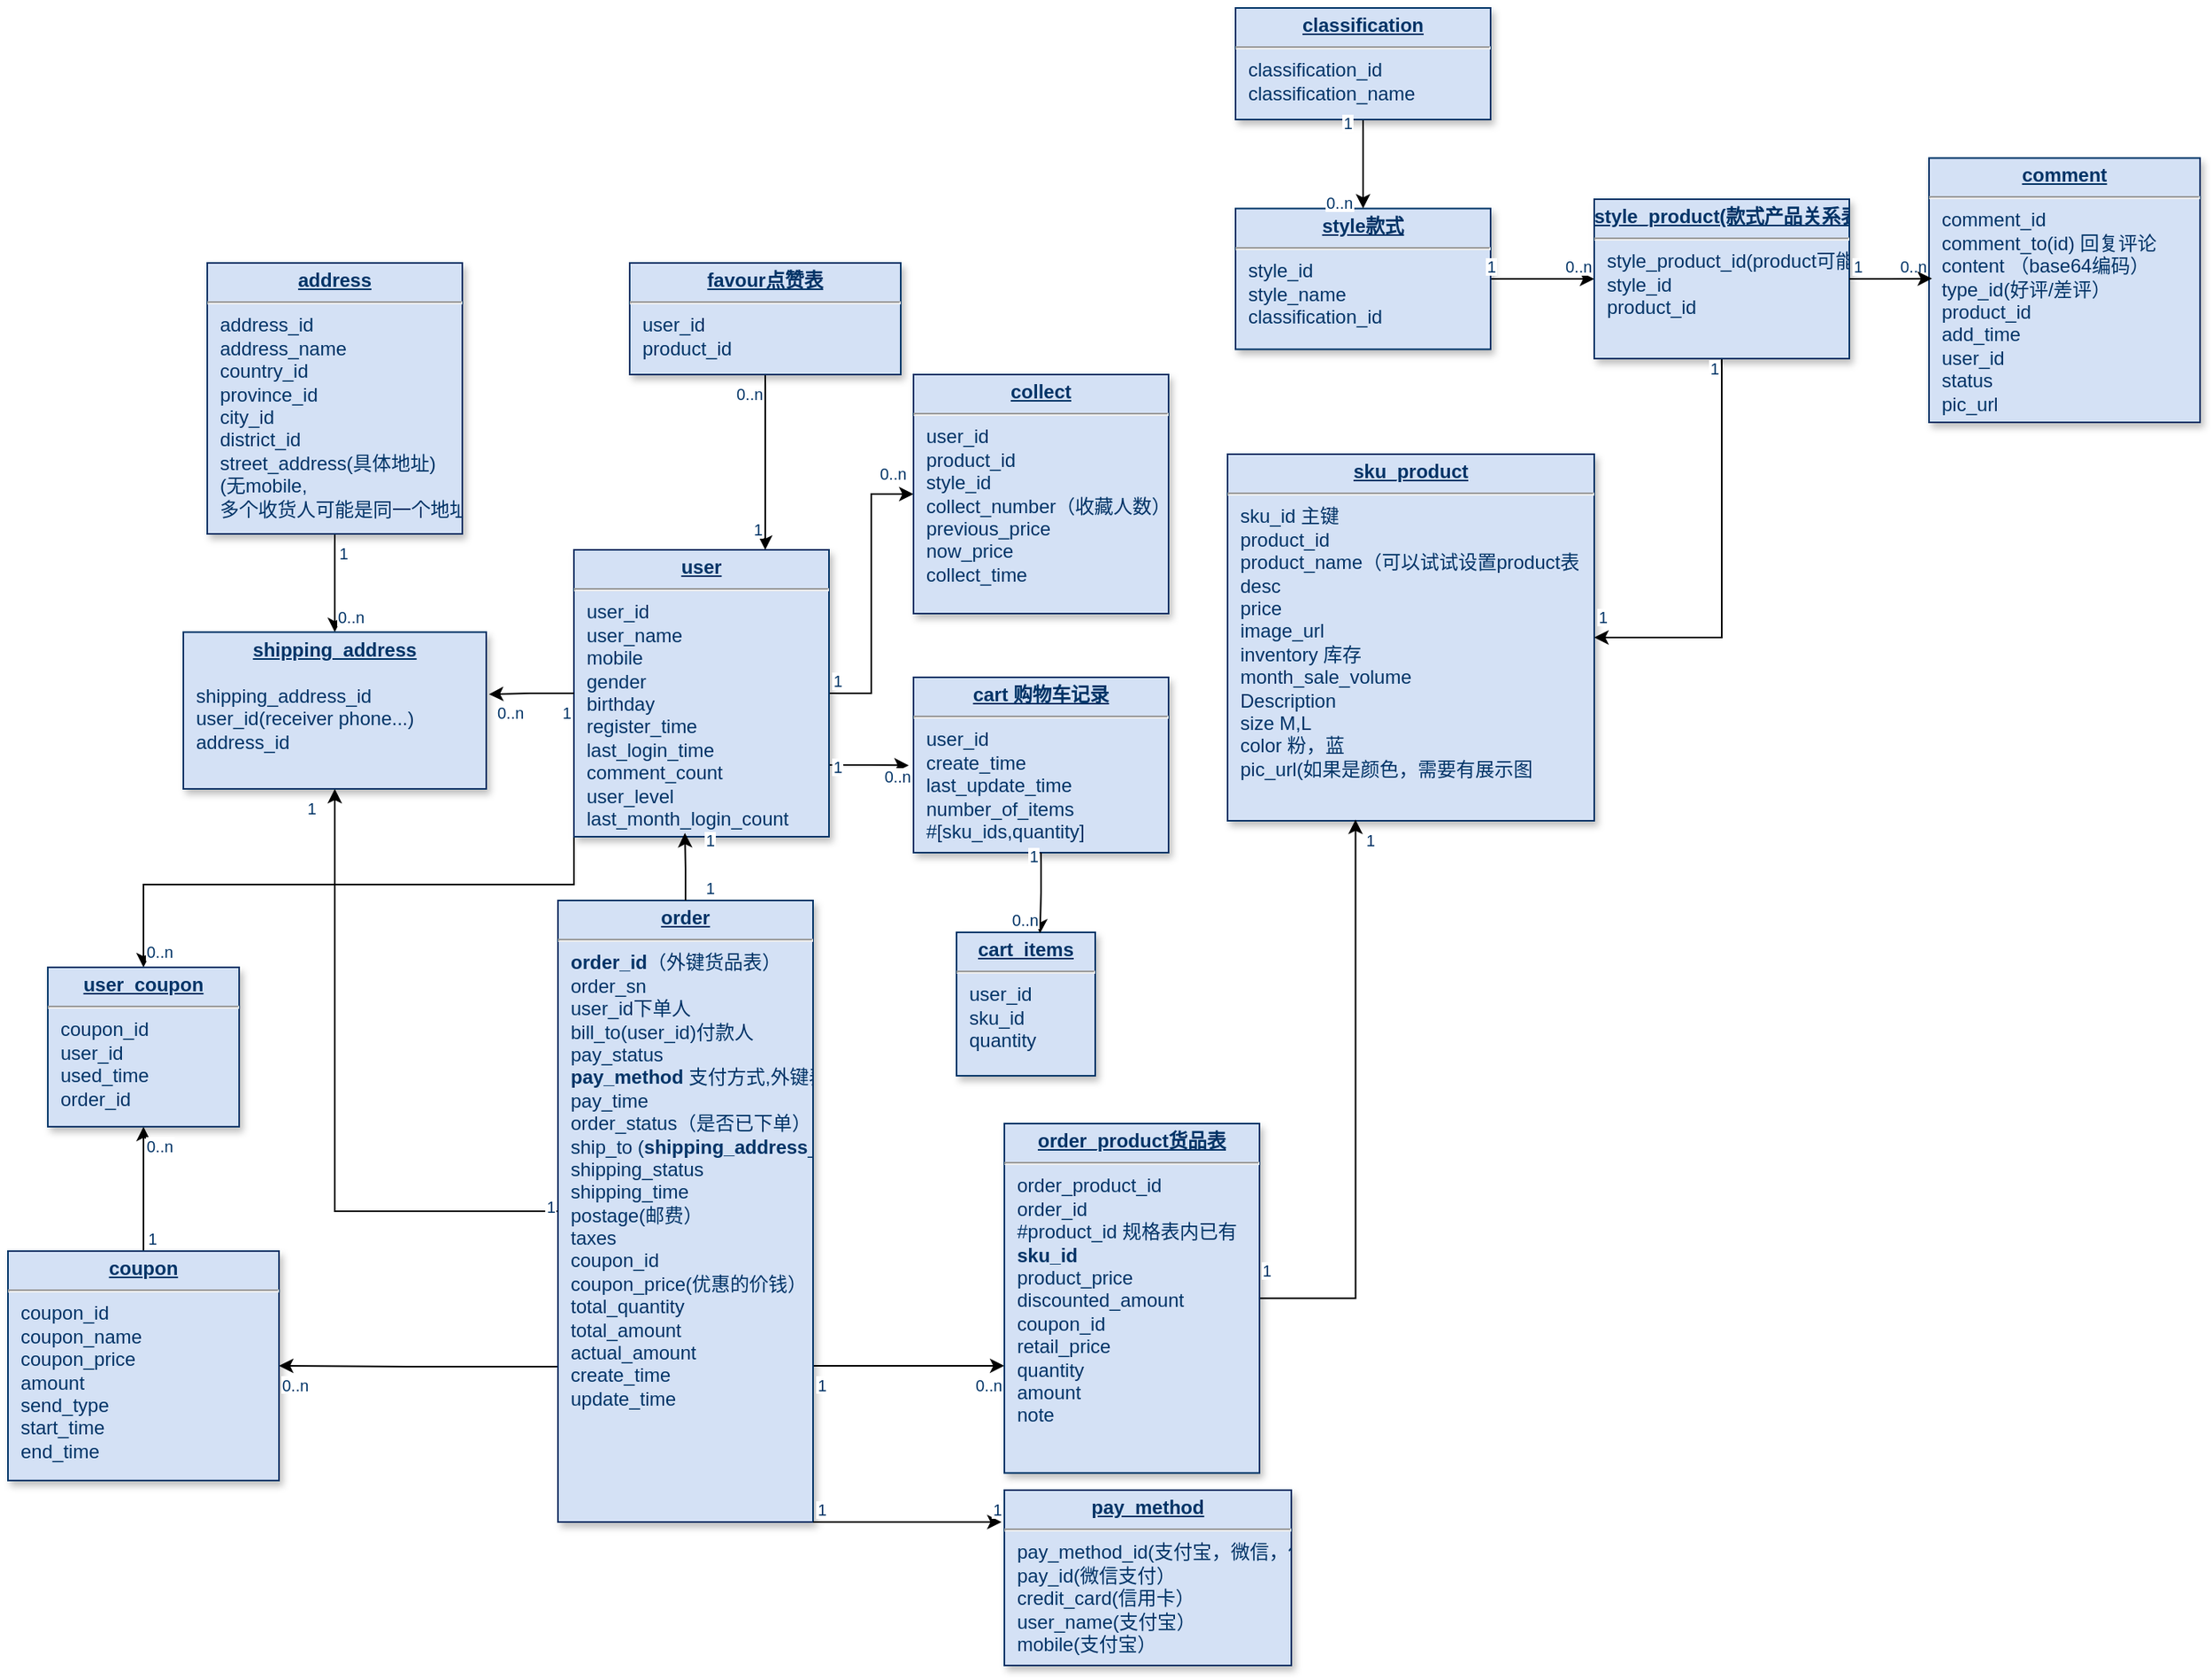 <mxfile version="24.8.4">
  <diagram name="Page-1" id="efa7a0a1-bf9b-a30e-e6df-94a7791c09e9">
    <mxGraphModel dx="1622" dy="348" grid="1" gridSize="10" guides="1" tooltips="1" connect="1" arrows="1" fold="1" page="1" pageScale="1" pageWidth="826" pageHeight="1169" background="none" math="0" shadow="0">
      <root>
        <mxCell id="0" />
        <mxCell id="1" parent="0" />
        <mxCell id="pCRXO76P7cDvqqVj5QD--149" style="edgeStyle=orthogonalEdgeStyle;rounded=0;orthogonalLoop=1;jettySize=auto;html=1;exitX=1;exitY=0.5;exitDx=0;exitDy=0;entryX=0;entryY=0.5;entryDx=0;entryDy=0;" parent="1" source="19" target="23" edge="1">
          <mxGeometry relative="1" as="geometry" />
        </mxCell>
        <mxCell id="19" value="&lt;p style=&quot;margin: 0px; margin-top: 4px; text-align: center; text-decoration: underline;&quot;&gt;&lt;strong&gt;style款式&lt;/strong&gt;&lt;/p&gt;&lt;hr&gt;&lt;p style=&quot;margin: 0px; margin-left: 8px;&quot;&gt;style_id&lt;br&gt;style_name&lt;/p&gt;&lt;p style=&quot;margin: 0px; margin-left: 8px;&quot;&gt;classification_id&lt;br&gt;&lt;/p&gt;&lt;p style=&quot;margin: 0px; margin-left: 8px;&quot;&gt;&lt;br&gt;&lt;/p&gt;&lt;p style=&quot;margin: 0px; margin-left: 8px;&quot;&gt;&lt;br&gt;&lt;/p&gt;" style="verticalAlign=top;align=left;overflow=fill;fontSize=12;fontFamily=Helvetica;html=1;strokeColor=#003366;shadow=1;fillColor=#D4E1F5;fontColor=#003366" parent="1" vertex="1">
          <mxGeometry x="615" y="225.82" width="160" height="88.36" as="geometry" />
        </mxCell>
        <mxCell id="20" value="&lt;p style=&quot;margin: 0px; margin-top: 4px; text-align: center; text-decoration: underline;&quot;&gt;&lt;strong&gt;sku_product&lt;/strong&gt;&lt;/p&gt;&lt;hr&gt;&lt;p style=&quot;margin: 0px; margin-left: 8px;&quot;&gt;&lt;span style=&quot;background-color: initial;&quot;&gt;sku_id 主键&lt;/span&gt;&lt;/p&gt;&lt;p style=&quot;margin: 0px; margin-left: 8px;&quot;&gt;&lt;span style=&quot;background-color: initial;&quot;&gt;product_id&lt;/span&gt;&lt;/p&gt;&lt;p style=&quot;margin: 0px; margin-left: 8px;&quot;&gt;&lt;span style=&quot;background-color: initial;&quot;&gt;product_name（可以试试设置product表&lt;/span&gt;&lt;/p&gt;&lt;p style=&quot;margin: 0px; margin-left: 8px;&quot;&gt;&lt;span style=&quot;background-color: initial;&quot;&gt;desc&lt;/span&gt;&lt;br&gt;&lt;/p&gt;&lt;p style=&quot;margin: 0px; margin-left: 8px;&quot;&gt;&lt;span style=&quot;background-color: initial;&quot;&gt;price&lt;/span&gt;&lt;/p&gt;&lt;p style=&quot;margin: 0px; margin-left: 8px;&quot;&gt;&lt;span style=&quot;background-color: initial;&quot;&gt;image_url&lt;/span&gt;&lt;br&gt;&lt;/p&gt;&lt;p style=&quot;margin: 0px; margin-left: 8px;&quot;&gt;&lt;span style=&quot;background-color: initial;&quot;&gt;inventory 库存&lt;/span&gt;&lt;/p&gt;&lt;p style=&quot;margin: 0px; margin-left: 8px;&quot;&gt;&lt;span style=&quot;background-color: initial;&quot;&gt;month_sale_volume&lt;br&gt;&lt;/span&gt;&lt;/p&gt;&lt;p style=&quot;margin: 0px 0px 0px 8px;&quot;&gt;&lt;span style=&quot;background-color: initial;&quot;&gt;Description&lt;/span&gt;&lt;br&gt;&lt;/p&gt;&lt;p style=&quot;margin: 0px 0px 0px 8px;&quot;&gt;size M,L&lt;/p&gt;&lt;p style=&quot;margin: 0px 0px 0px 8px;&quot;&gt;color 粉，蓝&lt;/p&gt;&lt;p style=&quot;margin: 0px 0px 0px 8px;&quot;&gt;pic_url(如果是颜色，需要有展示图&lt;/p&gt;" style="verticalAlign=top;align=left;overflow=fill;fontSize=12;fontFamily=Helvetica;html=1;strokeColor=#003366;shadow=1;fillColor=#D4E1F5;fontColor=#003366" parent="1" vertex="1">
          <mxGeometry x="610" y="380" width="230" height="230" as="geometry" />
        </mxCell>
        <mxCell id="TlY1CKlBj1G1W-nGwboj-119" style="edgeStyle=orthogonalEdgeStyle;rounded=0;orthogonalLoop=1;jettySize=auto;html=1;exitX=0.5;exitY=1;exitDx=0;exitDy=0;entryX=0.5;entryY=0;entryDx=0;entryDy=0;" edge="1" parent="1" source="21" target="pCRXO76P7cDvqqVj5QD--115">
          <mxGeometry relative="1" as="geometry" />
        </mxCell>
        <mxCell id="21" value="&lt;p style=&quot;margin: 0px; margin-top: 4px; text-align: center; text-decoration: underline;&quot;&gt;&lt;strong&gt;address&lt;/strong&gt;&lt;/p&gt;&lt;hr&gt;&lt;p style=&quot;margin: 0px; margin-left: 8px;&quot;&gt;address_id&lt;/p&gt;&lt;p style=&quot;margin: 0px; margin-left: 8px;&quot;&gt;address_name&lt;/p&gt;&lt;p style=&quot;margin: 0px; margin-left: 8px;&quot;&gt;country_id&lt;/p&gt;&lt;p style=&quot;margin: 0px; margin-left: 8px;&quot;&gt;province_id&lt;/p&gt;&lt;p style=&quot;margin: 0px; margin-left: 8px;&quot;&gt;city_id&lt;/p&gt;&lt;p style=&quot;margin: 0px; margin-left: 8px;&quot;&gt;district_id&lt;/p&gt;&lt;p style=&quot;margin: 0px; margin-left: 8px;&quot;&gt;street_address(具体地址)&lt;/p&gt;&lt;p style=&quot;margin: 0px; margin-left: 8px;&quot;&gt;(无mobile,&lt;/p&gt;&lt;p style=&quot;margin: 0px; margin-left: 8px;&quot;&gt;多个收货人可能是同一个地址）&lt;br&gt;&lt;/p&gt;" style="verticalAlign=top;align=left;overflow=fill;fontSize=12;fontFamily=Helvetica;html=1;strokeColor=#003366;shadow=1;fillColor=#D4E1F5;fontColor=#003366" parent="1" vertex="1">
          <mxGeometry x="-30" y="260" width="160" height="170" as="geometry" />
        </mxCell>
        <mxCell id="TlY1CKlBj1G1W-nGwboj-115" style="edgeStyle=orthogonalEdgeStyle;rounded=0;orthogonalLoop=1;jettySize=auto;html=1;exitX=0.5;exitY=1;exitDx=0;exitDy=0;entryX=1;entryY=0.5;entryDx=0;entryDy=0;" edge="1" parent="1" source="23" target="20">
          <mxGeometry relative="1" as="geometry" />
        </mxCell>
        <mxCell id="23" value="&lt;p style=&quot;margin: 0px; margin-top: 4px; text-align: center; text-decoration: underline;&quot;&gt;&lt;b&gt;style_product(款式产品关系表）&lt;/b&gt;&lt;/p&gt;&lt;hr&gt;&lt;p style=&quot;margin: 0px; margin-left: 8px;&quot;&gt;style_product_id(product可能同时属于style1，style2&lt;/p&gt;&lt;p style=&quot;margin: 0px; margin-left: 8px;&quot;&gt;style_id&lt;/p&gt;&lt;p style=&quot;margin: 0px; margin-left: 8px;&quot;&gt;product_id&lt;/p&gt;&lt;p style=&quot;margin: 0px; margin-left: 8px;&quot;&gt;&lt;br&gt;&lt;/p&gt;" style="verticalAlign=top;align=left;overflow=fill;fontSize=12;fontFamily=Helvetica;html=1;strokeColor=#003366;shadow=1;fillColor=#D4E1F5;fontColor=#003366" parent="1" vertex="1">
          <mxGeometry x="840" y="220" width="160" height="100" as="geometry" />
        </mxCell>
        <mxCell id="pCRXO76P7cDvqqVj5QD--153" value="" style="edgeStyle=orthogonalEdgeStyle;rounded=0;orthogonalLoop=1;jettySize=auto;html=1;" parent="1" source="25" target="27" edge="1">
          <mxGeometry relative="1" as="geometry" />
        </mxCell>
        <mxCell id="pCRXO76P7cDvqqVj5QD--166" style="edgeStyle=orthogonalEdgeStyle;rounded=0;orthogonalLoop=1;jettySize=auto;html=1;exitX=0;exitY=0.5;exitDx=0;exitDy=0;" parent="1" source="25" target="pCRXO76P7cDvqqVj5QD--161" edge="1">
          <mxGeometry relative="1" as="geometry">
            <Array as="points">
              <mxPoint x="200" y="650" />
              <mxPoint x="-70" y="650" />
            </Array>
          </mxGeometry>
        </mxCell>
        <mxCell id="TlY1CKlBj1G1W-nGwboj-127" style="edgeStyle=orthogonalEdgeStyle;rounded=0;orthogonalLoop=1;jettySize=auto;html=1;exitX=1;exitY=0.75;exitDx=0;exitDy=0;" edge="1" parent="1" source="25">
          <mxGeometry relative="1" as="geometry">
            <mxPoint x="410" y="575.25" as="targetPoint" />
          </mxGeometry>
        </mxCell>
        <mxCell id="25" value="&lt;p style=&quot;margin: 0px; margin-top: 4px; text-align: center; text-decoration: underline;&quot;&gt;&lt;strong&gt;user&lt;/strong&gt;&lt;/p&gt;&lt;hr&gt;&lt;p style=&quot;margin: 0px; margin-left: 8px;&quot;&gt;user_id&lt;/p&gt;&lt;p style=&quot;margin: 0px; margin-left: 8px;&quot;&gt;user_name&lt;/p&gt;&lt;p style=&quot;margin: 0px; margin-left: 8px;&quot;&gt;mobile&lt;br&gt;&lt;/p&gt;&lt;p style=&quot;margin: 0px; margin-left: 8px;&quot;&gt;gender&lt;/p&gt;&lt;p style=&quot;margin: 0px; margin-left: 8px;&quot;&gt;birthday&lt;/p&gt;&lt;p style=&quot;margin: 0px; margin-left: 8px;&quot;&gt;register_time&lt;/p&gt;&lt;p style=&quot;margin: 0px; margin-left: 8px;&quot;&gt;last_login_time&lt;/p&gt;&lt;p style=&quot;margin: 0px; margin-left: 8px;&quot;&gt;comment_count&lt;/p&gt;&lt;p style=&quot;margin: 0px; margin-left: 8px;&quot;&gt;user_level&lt;/p&gt;&lt;p style=&quot;margin: 0px; margin-left: 8px;&quot;&gt;last_month_login_count&lt;/p&gt;" style="verticalAlign=top;align=left;overflow=fill;fontSize=12;fontFamily=Helvetica;html=1;strokeColor=#003366;shadow=1;fillColor=#D4E1F5;fontColor=#003366" parent="1" vertex="1">
          <mxGeometry x="200" y="440" width="160" height="180" as="geometry" />
        </mxCell>
        <mxCell id="27" value="&lt;p style=&quot;margin: 4px 0px 0px; text-align: center;&quot;&gt;&lt;b&gt;&lt;u&gt;collect&lt;/u&gt;&lt;/b&gt;&lt;br&gt;&lt;/p&gt;&lt;hr&gt;&lt;p style=&quot;margin: 0px; margin-left: 8px;&quot;&gt;user_id&lt;/p&gt;&lt;p style=&quot;margin: 0px; margin-left: 8px;&quot;&gt;product_id&lt;/p&gt;&lt;p style=&quot;margin: 0px; margin-left: 8px;&quot;&gt;style_id&lt;/p&gt;&lt;p style=&quot;margin: 0px; margin-left: 8px;&quot;&gt;collect_number（收藏人数）&lt;/p&gt;&lt;p style=&quot;margin: 0px; margin-left: 8px;&quot;&gt;previous_price&lt;br&gt;&lt;/p&gt;&lt;p style=&quot;margin: 0px; margin-left: 8px;&quot;&gt;now_price&lt;/p&gt;&lt;p style=&quot;margin: 0px; margin-left: 8px;&quot;&gt;collect_time&lt;/p&gt;" style="verticalAlign=top;align=left;overflow=fill;fontSize=12;fontFamily=Helvetica;html=1;strokeColor=#003366;shadow=1;fillColor=#D4E1F5;fontColor=#003366" parent="1" vertex="1">
          <mxGeometry x="413" y="330" width="160" height="150" as="geometry" />
        </mxCell>
        <mxCell id="pCRXO76P7cDvqqVj5QD--140" style="edgeStyle=orthogonalEdgeStyle;rounded=0;orthogonalLoop=1;jettySize=auto;html=1;exitX=1;exitY=0.5;exitDx=0;exitDy=0;entryX=0;entryY=0.5;entryDx=0;entryDy=0;" parent="1" edge="1">
          <mxGeometry relative="1" as="geometry">
            <mxPoint x="350" y="951.98" as="sourcePoint" />
            <mxPoint x="470" y="951.985" as="targetPoint" />
          </mxGeometry>
        </mxCell>
        <mxCell id="TlY1CKlBj1G1W-nGwboj-105" style="edgeStyle=orthogonalEdgeStyle;rounded=0;orthogonalLoop=1;jettySize=auto;html=1;exitX=0;exitY=0.75;exitDx=0;exitDy=0;entryX=1;entryY=0.5;entryDx=0;entryDy=0;" edge="1" parent="1" source="33" target="pCRXO76P7cDvqqVj5QD--160">
          <mxGeometry relative="1" as="geometry" />
        </mxCell>
        <mxCell id="TlY1CKlBj1G1W-nGwboj-117" style="edgeStyle=orthogonalEdgeStyle;rounded=0;orthogonalLoop=1;jettySize=auto;html=1;exitX=0;exitY=0.5;exitDx=0;exitDy=0;entryX=0.5;entryY=1;entryDx=0;entryDy=0;" edge="1" parent="1" source="33" target="pCRXO76P7cDvqqVj5QD--115">
          <mxGeometry relative="1" as="geometry" />
        </mxCell>
        <mxCell id="33" value="&lt;p style=&quot;margin: 0px; margin-top: 4px; text-align: center; text-decoration: underline;&quot;&gt;&lt;b&gt;order&lt;/b&gt;&lt;/p&gt;&lt;hr&gt;&lt;p style=&quot;margin: 0px; margin-left: 8px;&quot;&gt;&lt;b&gt;order_id&lt;/b&gt;&lt;span style=&quot;background-color: initial;&quot;&gt;（外键货品表）&lt;/span&gt;&lt;/p&gt;&lt;p style=&quot;margin: 0px; margin-left: 8px;&quot;&gt;order_sn&lt;/p&gt;&lt;p style=&quot;margin: 0px; margin-left: 8px;&quot;&gt;user_id下单人&lt;/p&gt;&lt;p style=&quot;margin: 0px; margin-left: 8px;&quot;&gt;bill_to(user_id)付款人&lt;/p&gt;&lt;p style=&quot;margin: 0px; margin-left: 8px;&quot;&gt;&lt;span style=&quot;background-color: initial;&quot;&gt;pay_status&lt;/span&gt;&lt;br&gt;&lt;/p&gt;&lt;p style=&quot;margin: 0px; margin-left: 8px;&quot;&gt;&lt;b&gt;pay_method&lt;/b&gt; 支付方式,外键表）&lt;br&gt;&lt;/p&gt;&lt;p style=&quot;margin: 0px; margin-left: 8px;&quot;&gt;pay_time&lt;/p&gt;&lt;p style=&quot;margin: 0px; margin-left: 8px;&quot;&gt;order_status（是否已下单）&lt;/p&gt;&lt;p style=&quot;margin: 0px 0px 0px 8px;&quot;&gt;&lt;span style=&quot;background-color: initial;&quot;&gt;ship_to (&lt;/span&gt;&lt;strong style=&quot;background-color: initial; text-align: center;&quot;&gt;shipping_address&lt;/strong&gt;_id)&lt;br&gt;&lt;/p&gt;&lt;p style=&quot;margin: 0px; margin-left: 8px;&quot;&gt;shipping_status&lt;/p&gt;&lt;p style=&quot;margin: 0px; margin-left: 8px;&quot;&gt;shipping_time&lt;/p&gt;&lt;p style=&quot;margin: 0px; margin-left: 8px;&quot;&gt;postage(邮费）&lt;/p&gt;&lt;p style=&quot;margin: 0px; margin-left: 8px;&quot;&gt;taxes&lt;/p&gt;&lt;p style=&quot;margin: 0px; margin-left: 8px;&quot;&gt;coupon_id&lt;/p&gt;&lt;p style=&quot;margin: 0px; margin-left: 8px;&quot;&gt;coupon_price(优惠的价钱）&lt;/p&gt;&lt;p style=&quot;margin: 0px 0px 0px 8px;&quot;&gt;total_quantity&lt;br&gt;&lt;/p&gt;&lt;p style=&quot;margin: 0px 0px 0px 8px;&quot;&gt;total_amount&lt;/p&gt;&lt;p style=&quot;margin: 0px 0px 0px 8px;&quot;&gt;actual_amount&lt;/p&gt;&lt;p style=&quot;margin: 0px 0px 0px 8px;&quot;&gt;&lt;span style=&quot;background-color: initial;&quot;&gt;create_time&lt;/span&gt;&lt;br&gt;&lt;/p&gt;&lt;p style=&quot;margin: 0px 0px 0px 8px;&quot;&gt;update_time&lt;/p&gt;" style="verticalAlign=top;align=left;overflow=fill;fontSize=12;fontFamily=Helvetica;html=1;strokeColor=#003366;shadow=1;fillColor=#D4E1F5;fontColor=#003366" parent="1" vertex="1">
          <mxGeometry x="190" y="660" width="160" height="390" as="geometry" />
        </mxCell>
        <mxCell id="TlY1CKlBj1G1W-nGwboj-123" style="edgeStyle=orthogonalEdgeStyle;rounded=0;orthogonalLoop=1;jettySize=auto;html=1;exitX=1;exitY=0.5;exitDx=0;exitDy=0;entryX=0.349;entryY=0.997;entryDx=0;entryDy=0;entryPerimeter=0;" edge="1" parent="1" source="34" target="20">
          <mxGeometry relative="1" as="geometry">
            <mxPoint x="695" y="730" as="targetPoint" />
          </mxGeometry>
        </mxCell>
        <mxCell id="34" value="&lt;p style=&quot;margin: 0px ; margin-top: 4px ; text-align: center ; text-decoration: underline&quot;&gt;&lt;strong&gt;order_product货品表&lt;/strong&gt;&lt;/p&gt;&lt;hr&gt;&lt;p style=&quot;margin: 0px 0px 0px 8px;&quot;&gt;&lt;span style=&quot;text-align: center;&quot;&gt;order_product_id&lt;/span&gt;&lt;/p&gt;&lt;p style=&quot;margin: 0px ; margin-left: 8px&quot;&gt;order_id&lt;/p&gt;&lt;p style=&quot;margin: 0px ; margin-left: 8px&quot;&gt;&lt;span style=&quot;background-color: initial;&quot;&gt;#product_id 规格表内已有&lt;/span&gt;&lt;br&gt;&lt;/p&gt;&lt;p style=&quot;margin: 0px ; margin-left: 8px&quot;&gt;&lt;span style=&quot;background-color: initial;&quot;&gt;&lt;b&gt;sku_id&lt;/b&gt;&lt;/span&gt;&lt;/p&gt;&lt;p style=&quot;margin: 0px ; margin-left: 8px&quot;&gt;&lt;span style=&quot;background-color: initial;&quot;&gt;product_price&lt;/span&gt;&lt;br&gt;&lt;/p&gt;&lt;p style=&quot;margin: 0px ; margin-left: 8px&quot;&gt;discounted_amount&lt;/p&gt;&lt;p style=&quot;margin: 0px ; margin-left: 8px&quot;&gt;coupon_id&lt;/p&gt;&lt;p style=&quot;margin: 0px ; margin-left: 8px&quot;&gt;retail_price&lt;/p&gt;&lt;p style=&quot;margin: 0px ; margin-left: 8px&quot;&gt;quantity&lt;/p&gt;&lt;p style=&quot;margin: 0px ; margin-left: 8px&quot;&gt;amount&lt;/p&gt;&lt;p style=&quot;margin: 0px ; margin-left: 8px&quot;&gt;note&lt;/p&gt;&lt;p style=&quot;margin: 0px ; margin-left: 8px&quot;&gt;&lt;br&gt;&lt;/p&gt;" style="verticalAlign=top;align=left;overflow=fill;fontSize=12;fontFamily=Helvetica;html=1;strokeColor=#003366;shadow=1;fillColor=#D4E1F5;fontColor=#003366" parent="1" vertex="1">
          <mxGeometry x="470" y="800" width="160" height="219.23" as="geometry" />
        </mxCell>
        <mxCell id="pCRXO76P7cDvqqVj5QD--114" value="0..n" style="resizable=0;align=left;verticalAlign=top;labelBackgroundColor=#ffffff;fontSize=10;strokeColor=#003366;shadow=1;fillColor=#D4E1F5;fontColor=#003366" parent="1" connectable="0" vertex="1">
          <mxGeometry x="50" y="470.0" as="geometry" />
        </mxCell>
        <mxCell id="pCRXO76P7cDvqqVj5QD--115" value="&lt;p style=&quot;margin: 0px; margin-top: 4px; text-align: center; text-decoration: underline;&quot;&gt;&lt;strong&gt;shipping_address&lt;/strong&gt;&lt;/p&gt;&lt;p style=&quot;margin: 0px; margin-left: 8px;&quot;&gt;&lt;br&gt;&lt;/p&gt;&lt;p style=&quot;margin: 0px; margin-left: 8px;&quot;&gt;shipping_address_id&lt;/p&gt;&lt;p style=&quot;margin: 0px; margin-left: 8px;&quot;&gt;user_id(receiver phone...)&lt;/p&gt;&lt;p style=&quot;margin: 0px; margin-left: 8px;&quot;&gt;address_id&lt;/p&gt;&lt;p style=&quot;margin: 0px; margin-left: 8px;&quot;&gt;&lt;br&gt;&lt;/p&gt;&lt;p style=&quot;margin: 0px; margin-left: 8px;&quot;&gt;&lt;br&gt;&lt;/p&gt;" style="verticalAlign=top;align=left;overflow=fill;fontSize=12;fontFamily=Helvetica;html=1;strokeColor=#003366;shadow=1;fillColor=#D4E1F5;fontColor=#003366" parent="1" vertex="1">
          <mxGeometry x="-45" y="491.64" width="190" height="98.36" as="geometry" />
        </mxCell>
        <mxCell id="pCRXO76P7cDvqqVj5QD--119" value="1" style="resizable=0;align=right;verticalAlign=top;labelBackgroundColor=#ffffff;fontSize=10;strokeColor=#003366;shadow=1;fillColor=#D4E1F5;fontColor=#003366" parent="1" connectable="0" vertex="1">
          <mxGeometry x="39.997" y="590.0" as="geometry" />
        </mxCell>
        <mxCell id="pCRXO76P7cDvqqVj5QD--126" value="1" style="resizable=0;align=right;verticalAlign=top;labelBackgroundColor=#ffffff;fontSize=10;strokeColor=#003366;shadow=1;fillColor=#D4E1F5;fontColor=#003366" parent="1" connectable="0" vertex="1">
          <mxGeometry x="779.997" y="250.003" as="geometry" />
        </mxCell>
        <mxCell id="pCRXO76P7cDvqqVj5QD--130" value="0..n" style="resizable=0;align=left;verticalAlign=top;labelBackgroundColor=#ffffff;fontSize=10;strokeColor=#003366;shadow=1;fillColor=#D4E1F5;fontColor=#003366" parent="1" connectable="0" vertex="1">
          <mxGeometry x="820" y="250.0" as="geometry" />
        </mxCell>
        <mxCell id="pCRXO76P7cDvqqVj5QD--131" value="0..n" style="resizable=0;align=left;verticalAlign=top;labelBackgroundColor=#ffffff;fontSize=10;strokeColor=#003366;shadow=1;fillColor=#D4E1F5;fontColor=#003366" parent="1" connectable="0" vertex="1">
          <mxGeometry x="150.0" y="530.0" as="geometry" />
        </mxCell>
        <mxCell id="pCRXO76P7cDvqqVj5QD--132" value="0..n" style="resizable=0;align=left;verticalAlign=top;labelBackgroundColor=#ffffff;fontSize=10;strokeColor=#003366;shadow=1;fillColor=#D4E1F5;fontColor=#003366" parent="1" connectable="0" vertex="1">
          <mxGeometry x="1030" y="250.0" as="geometry" />
        </mxCell>
        <mxCell id="pCRXO76P7cDvqqVj5QD--136" value="0..n" style="resizable=0;align=left;verticalAlign=top;labelBackgroundColor=#ffffff;fontSize=10;strokeColor=#003366;shadow=1;fillColor=#D4E1F5;fontColor=#003366" parent="1" connectable="0" vertex="1">
          <mxGeometry x="450.003" y="951.98" as="geometry" />
        </mxCell>
        <mxCell id="pCRXO76P7cDvqqVj5QD--139" value="1" style="resizable=0;align=right;verticalAlign=top;labelBackgroundColor=#ffffff;fontSize=10;strokeColor=#003366;shadow=1;fillColor=#D4E1F5;fontColor=#003366" parent="1" connectable="0" vertex="1">
          <mxGeometry x="360.001" y="951.98" as="geometry" />
        </mxCell>
        <mxCell id="pCRXO76P7cDvqqVj5QD--143" value="1" style="resizable=0;align=left;verticalAlign=top;labelBackgroundColor=#ffffff;fontSize=10;strokeColor=#003366;shadow=1;fillColor=#D4E1F5;fontColor=#003366" parent="1" connectable="0" vertex="1">
          <mxGeometry x="630" y="880" as="geometry" />
        </mxCell>
        <mxCell id="pCRXO76P7cDvqqVj5QD--144" value="1" style="resizable=0;align=right;verticalAlign=top;labelBackgroundColor=#ffffff;fontSize=10;strokeColor=#003366;shadow=1;fillColor=#D4E1F5;fontColor=#003366" parent="1" connectable="0" vertex="1">
          <mxGeometry x="849.997" y="470.0" as="geometry" />
        </mxCell>
        <mxCell id="pCRXO76P7cDvqqVj5QD--145" value="1" style="resizable=0;align=right;verticalAlign=top;labelBackgroundColor=#ffffff;fontSize=10;strokeColor=#003366;shadow=1;fillColor=#D4E1F5;fontColor=#003366" parent="1" connectable="0" vertex="1">
          <mxGeometry x="289.997" y="610.0" as="geometry" />
        </mxCell>
        <mxCell id="pCRXO76P7cDvqqVj5QD--148" value="1" style="resizable=0;align=right;verticalAlign=top;labelBackgroundColor=#ffffff;fontSize=10;strokeColor=#003366;shadow=1;fillColor=#D4E1F5;fontColor=#003366" parent="1" connectable="0" vertex="1">
          <mxGeometry x="190.001" y="840.0" as="geometry" />
        </mxCell>
        <mxCell id="pCRXO76P7cDvqqVj5QD--154" value="1" style="resizable=0;align=right;verticalAlign=top;labelBackgroundColor=#ffffff;fontSize=10;strokeColor=#003366;shadow=1;fillColor=#D4E1F5;fontColor=#003366" parent="1" connectable="0" vertex="1">
          <mxGeometry x="369.997" y="510.0" as="geometry" />
        </mxCell>
        <mxCell id="pCRXO76P7cDvqqVj5QD--155" value="0..n" style="resizable=0;align=left;verticalAlign=top;labelBackgroundColor=#ffffff;fontSize=10;strokeColor=#003366;shadow=1;fillColor=#D4E1F5;fontColor=#003366" parent="1" connectable="0" vertex="1">
          <mxGeometry x="390" y="380.0" as="geometry" />
        </mxCell>
        <mxCell id="pCRXO76P7cDvqqVj5QD--156" value="&lt;p style=&quot;margin: 0px; margin-top: 4px; text-align: center; text-decoration: underline;&quot;&gt;&lt;b&gt;comment&lt;/b&gt;&lt;/p&gt;&lt;hr&gt;&lt;p style=&quot;margin: 0px; margin-left: 8px;&quot;&gt;&lt;span style=&quot;background-color: initial;&quot;&gt;comment_id&lt;/span&gt;&lt;/p&gt;&lt;p style=&quot;margin: 0px; margin-left: 8px;&quot;&gt;&lt;span style=&quot;background-color: initial;&quot;&gt;comment_to(id) 回复评论&lt;/span&gt;&lt;/p&gt;&lt;p style=&quot;margin: 0px; margin-left: 8px;&quot;&gt;&lt;span style=&quot;background-color: initial;&quot;&gt;content （base64编码）&lt;/span&gt;&lt;/p&gt;&lt;p style=&quot;margin: 0px; margin-left: 8px;&quot;&gt;&lt;span style=&quot;background-color: initial;&quot;&gt;type_id(好评/差评）&lt;/span&gt;&lt;/p&gt;&lt;p style=&quot;margin: 0px; margin-left: 8px;&quot;&gt;&lt;span style=&quot;background-color: initial;&quot;&gt;product_id&lt;/span&gt;&lt;/p&gt;&lt;p style=&quot;margin: 0px; margin-left: 8px;&quot;&gt;&lt;span style=&quot;background-color: initial;&quot;&gt;add_time&lt;/span&gt;&lt;br&gt;&lt;/p&gt;&lt;p style=&quot;margin: 0px; margin-left: 8px;&quot;&gt;&lt;span style=&quot;background-color: initial;&quot;&gt;user_id&lt;/span&gt;&lt;/p&gt;&lt;p style=&quot;margin: 0px; margin-left: 8px;&quot;&gt;&lt;span style=&quot;background-color: initial;&quot;&gt;status&lt;/span&gt;&lt;br&gt;&lt;/p&gt;&lt;p style=&quot;margin: 0px; margin-left: 8px;&quot;&gt;pic_url&lt;/p&gt;&lt;p style=&quot;margin: 0px; margin-left: 8px;&quot;&gt;&lt;span style=&quot;background-color: initial;&quot;&gt;&lt;br&gt;&lt;/span&gt;&lt;/p&gt;" style="verticalAlign=top;align=left;overflow=fill;fontSize=12;fontFamily=Helvetica;html=1;strokeColor=#003366;shadow=1;fillColor=#D4E1F5;fontColor=#003366" parent="1" vertex="1">
          <mxGeometry x="1050" y="194.18" width="170" height="165.82" as="geometry" />
        </mxCell>
        <mxCell id="pCRXO76P7cDvqqVj5QD--158" value="1" style="resizable=0;align=right;verticalAlign=top;labelBackgroundColor=#ffffff;fontSize=10;strokeColor=#003366;shadow=1;fillColor=#D4E1F5;fontColor=#003366" parent="1" connectable="0" vertex="1">
          <mxGeometry x="1009.997" y="250.0" as="geometry" />
        </mxCell>
        <mxCell id="pCRXO76P7cDvqqVj5QD--170" style="edgeStyle=orthogonalEdgeStyle;rounded=0;orthogonalLoop=1;jettySize=auto;html=1;exitX=0.5;exitY=0;exitDx=0;exitDy=0;" parent="1" source="pCRXO76P7cDvqqVj5QD--160" target="pCRXO76P7cDvqqVj5QD--161" edge="1">
          <mxGeometry relative="1" as="geometry" />
        </mxCell>
        <mxCell id="pCRXO76P7cDvqqVj5QD--160" value="&lt;p style=&quot;margin: 0px; margin-top: 4px; text-align: center; text-decoration: underline;&quot;&gt;&lt;b&gt;coupon&lt;/b&gt;&lt;/p&gt;&lt;hr&gt;&lt;p style=&quot;margin: 0px; margin-left: 8px;&quot;&gt;&lt;span style=&quot;background-color: initial;&quot;&gt;coupon_id&lt;/span&gt;&lt;/p&gt;&lt;p style=&quot;margin: 0px; margin-left: 8px;&quot;&gt;&lt;span style=&quot;background-color: initial;&quot;&gt;coupon_name&lt;/span&gt;&lt;/p&gt;&lt;p style=&quot;margin: 0px; margin-left: 8px;&quot;&gt;coupon_price&lt;/p&gt;&lt;p style=&quot;margin: 0px; margin-left: 8px;&quot;&gt;amount&lt;/p&gt;&lt;p style=&quot;margin: 0px; margin-left: 8px;&quot;&gt;&lt;span style=&quot;background-color: initial;&quot;&gt;send_type&lt;/span&gt;&lt;/p&gt;&lt;p style=&quot;margin: 0px; margin-left: 8px;&quot;&gt;&lt;span style=&quot;background-color: initial;&quot;&gt;start_time&lt;/span&gt;&lt;/p&gt;&lt;p style=&quot;margin: 0px; margin-left: 8px;&quot;&gt;&lt;span style=&quot;background-color: initial;&quot;&gt;end_time&lt;/span&gt;&lt;/p&gt;&lt;p style=&quot;margin: 0px; margin-left: 8px;&quot;&gt;&lt;br&gt;&lt;/p&gt;&lt;p style=&quot;margin: 0px; margin-left: 8px;&quot;&gt;&lt;span style=&quot;background-color: initial;&quot;&gt;&lt;br&gt;&lt;/span&gt;&lt;/p&gt;" style="verticalAlign=top;align=left;overflow=fill;fontSize=12;fontFamily=Helvetica;html=1;strokeColor=#003366;shadow=1;fillColor=#D4E1F5;fontColor=#003366" parent="1" vertex="1">
          <mxGeometry x="-155" y="880" width="170" height="143.95" as="geometry" />
        </mxCell>
        <mxCell id="pCRXO76P7cDvqqVj5QD--161" value="&lt;p style=&quot;margin: 0px; margin-top: 4px; text-align: center; text-decoration: underline;&quot;&gt;&lt;b&gt;user_coupon&lt;/b&gt;&lt;/p&gt;&lt;hr&gt;&lt;p style=&quot;margin: 0px; margin-left: 8px;&quot;&gt;&lt;span style=&quot;background-color: initial;&quot;&gt;coupon_id&lt;/span&gt;&lt;/p&gt;&lt;p style=&quot;margin: 0px; margin-left: 8px;&quot;&gt;&lt;span style=&quot;background-color: initial;&quot;&gt;user_id&lt;/span&gt;&lt;/p&gt;&lt;p style=&quot;margin: 0px; margin-left: 8px;&quot;&gt;&lt;span style=&quot;background-color: initial;&quot;&gt;used_time&lt;/span&gt;&lt;/p&gt;&lt;p style=&quot;margin: 0px; margin-left: 8px;&quot;&gt;&lt;span style=&quot;background-color: initial;&quot;&gt;order_id&lt;/span&gt;&lt;/p&gt;&lt;p style=&quot;margin: 0px; margin-left: 8px;&quot;&gt;&lt;br&gt;&lt;/p&gt;&lt;p style=&quot;margin: 0px; margin-left: 8px;&quot;&gt;&lt;br&gt;&lt;/p&gt;&lt;p style=&quot;margin: 0px; margin-left: 8px;&quot;&gt;&lt;br&gt;&lt;/p&gt;&lt;p style=&quot;margin: 0px; margin-left: 8px;&quot;&gt;&lt;span style=&quot;background-color: initial;&quot;&gt;&lt;br&gt;&lt;/span&gt;&lt;/p&gt;" style="verticalAlign=top;align=left;overflow=fill;fontSize=12;fontFamily=Helvetica;html=1;strokeColor=#003366;shadow=1;fillColor=#D4E1F5;fontColor=#003366" parent="1" vertex="1">
          <mxGeometry x="-130" y="701.96" width="120" height="100" as="geometry" />
        </mxCell>
        <mxCell id="pCRXO76P7cDvqqVj5QD--165" value="0..n" style="resizable=0;align=left;verticalAlign=top;labelBackgroundColor=#ffffff;fontSize=10;strokeColor=#003366;shadow=1;fillColor=#D4E1F5;fontColor=#003366" parent="1" connectable="0" vertex="1">
          <mxGeometry x="15.003" y="951.98" as="geometry" />
        </mxCell>
        <mxCell id="pCRXO76P7cDvqqVj5QD--167" value="1" style="resizable=0;align=right;verticalAlign=top;labelBackgroundColor=#ffffff;fontSize=10;strokeColor=#003366;shadow=1;fillColor=#D4E1F5;fontColor=#003366" parent="1" connectable="0" vertex="1">
          <mxGeometry x="-59.999" y="860.0" as="geometry" />
        </mxCell>
        <mxCell id="pCRXO76P7cDvqqVj5QD--169" value="0..n" style="resizable=0;align=left;verticalAlign=top;labelBackgroundColor=#ffffff;fontSize=10;strokeColor=#003366;shadow=1;fillColor=#D4E1F5;fontColor=#003366" parent="1" connectable="0" vertex="1">
          <mxGeometry x="-70" y="680.0" as="geometry" />
        </mxCell>
        <mxCell id="pCRXO76P7cDvqqVj5QD--171" value="0..n" style="resizable=0;align=left;verticalAlign=top;labelBackgroundColor=#ffffff;fontSize=10;strokeColor=#003366;shadow=1;fillColor=#D4E1F5;fontColor=#003366" parent="1" connectable="0" vertex="1">
          <mxGeometry x="-70" y="801.96" as="geometry" />
        </mxCell>
        <mxCell id="pCRXO76P7cDvqqVj5QD--176" style="edgeStyle=orthogonalEdgeStyle;rounded=0;orthogonalLoop=1;jettySize=auto;html=1;exitX=0.5;exitY=1;exitDx=0;exitDy=0;entryX=0.75;entryY=0;entryDx=0;entryDy=0;" parent="1" source="pCRXO76P7cDvqqVj5QD--173" target="25" edge="1">
          <mxGeometry relative="1" as="geometry" />
        </mxCell>
        <mxCell id="pCRXO76P7cDvqqVj5QD--173" value="&lt;p style=&quot;margin: 0px; margin-top: 4px; text-align: center; text-decoration: underline;&quot;&gt;&lt;strong&gt;favour点赞表&lt;/strong&gt;&lt;/p&gt;&lt;hr&gt;&lt;p style=&quot;margin: 0px; margin-left: 8px;&quot;&gt;&lt;span style=&quot;background-color: initial;&quot;&gt;user_id&lt;/span&gt;&lt;/p&gt;&lt;p style=&quot;margin: 0px; margin-left: 8px;&quot;&gt;&lt;span style=&quot;background-color: initial;&quot;&gt;product_id&lt;/span&gt;&lt;/p&gt;&lt;p style=&quot;margin: 0px; margin-left: 8px;&quot;&gt;&lt;br&gt;&lt;/p&gt;&lt;p style=&quot;margin: 0px; margin-left: 8px;&quot;&gt;&lt;span style=&quot;background-color: initial;&quot;&gt;&lt;br&gt;&lt;/span&gt;&lt;/p&gt;" style="verticalAlign=top;align=left;overflow=fill;fontSize=12;fontFamily=Helvetica;html=1;strokeColor=#003366;shadow=1;fillColor=#D4E1F5;fontColor=#003366" parent="1" vertex="1">
          <mxGeometry x="235" y="260" width="170" height="70" as="geometry" />
        </mxCell>
        <mxCell id="pCRXO76P7cDvqqVj5QD--174" style="edgeStyle=orthogonalEdgeStyle;rounded=0;orthogonalLoop=1;jettySize=auto;html=1;exitX=0.5;exitY=1;exitDx=0;exitDy=0;" parent="1" source="pCRXO76P7cDvqqVj5QD--173" target="pCRXO76P7cDvqqVj5QD--173" edge="1">
          <mxGeometry relative="1" as="geometry" />
        </mxCell>
        <mxCell id="pCRXO76P7cDvqqVj5QD--175" value="1" style="resizable=0;align=right;verticalAlign=top;labelBackgroundColor=#ffffff;fontSize=10;strokeColor=#003366;shadow=1;fillColor=#D4E1F5;fontColor=#003366" parent="1" connectable="0" vertex="1">
          <mxGeometry x="319.997" y="415.0" as="geometry" />
        </mxCell>
        <mxCell id="pCRXO76P7cDvqqVj5QD--177" value="1" style="resizable=0;align=right;verticalAlign=top;labelBackgroundColor=#ffffff;fontSize=10;strokeColor=#003366;shadow=1;fillColor=#D4E1F5;fontColor=#003366" parent="1" connectable="0" vertex="1">
          <mxGeometry x="199.997" y="530.0" as="geometry" />
        </mxCell>
        <mxCell id="pCRXO76P7cDvqqVj5QD--178" value="0..n" style="resizable=0;align=left;verticalAlign=top;labelBackgroundColor=#ffffff;fontSize=10;strokeColor=#003366;shadow=1;fillColor=#D4E1F5;fontColor=#003366" parent="1" connectable="0" vertex="1">
          <mxGeometry x="300" y="330.0" as="geometry" />
        </mxCell>
        <mxCell id="TlY1CKlBj1G1W-nGwboj-107" style="edgeStyle=orthogonalEdgeStyle;rounded=0;orthogonalLoop=1;jettySize=auto;html=1;exitX=0.5;exitY=1;exitDx=0;exitDy=0;entryX=0.5;entryY=0;entryDx=0;entryDy=0;" edge="1" parent="1" source="TlY1CKlBj1G1W-nGwboj-106" target="19">
          <mxGeometry relative="1" as="geometry" />
        </mxCell>
        <mxCell id="TlY1CKlBj1G1W-nGwboj-106" value="&lt;p style=&quot;margin: 0px; margin-top: 4px; text-align: center; text-decoration: underline;&quot;&gt;&lt;b&gt;classification&lt;/b&gt;&lt;/p&gt;&lt;hr&gt;&lt;p style=&quot;margin: 0px; margin-left: 8px;&quot;&gt;classification_id&lt;/p&gt;&lt;p style=&quot;margin: 0px; margin-left: 8px;&quot;&gt;&lt;span style=&quot;background-color: initial;&quot;&gt;classification_name&lt;/span&gt;&lt;/p&gt;" style="verticalAlign=top;align=left;overflow=fill;fontSize=12;fontFamily=Helvetica;html=1;strokeColor=#003366;shadow=1;fillColor=#D4E1F5;fontColor=#003366" vertex="1" parent="1">
          <mxGeometry x="615" y="100" width="160" height="70" as="geometry" />
        </mxCell>
        <mxCell id="TlY1CKlBj1G1W-nGwboj-108" value="1" style="resizable=0;align=right;verticalAlign=top;labelBackgroundColor=#ffffff;fontSize=10;strokeColor=#003366;shadow=1;fillColor=#D4E1F5;fontColor=#003366" connectable="0" vertex="1" parent="1">
          <mxGeometry x="689.997" y="160.003" as="geometry" />
        </mxCell>
        <mxCell id="TlY1CKlBj1G1W-nGwboj-109" value="0..n" style="resizable=0;align=left;verticalAlign=top;labelBackgroundColor=#ffffff;fontSize=10;strokeColor=#003366;shadow=1;fillColor=#D4E1F5;fontColor=#003366" connectable="0" vertex="1" parent="1">
          <mxGeometry x="670" y="210.0" as="geometry" />
        </mxCell>
        <mxCell id="TlY1CKlBj1G1W-nGwboj-116" style="edgeStyle=orthogonalEdgeStyle;rounded=0;orthogonalLoop=1;jettySize=auto;html=1;exitX=1;exitY=0.5;exitDx=0;exitDy=0;entryX=0.011;entryY=0.456;entryDx=0;entryDy=0;entryPerimeter=0;" edge="1" parent="1" source="23" target="pCRXO76P7cDvqqVj5QD--156">
          <mxGeometry relative="1" as="geometry" />
        </mxCell>
        <mxCell id="TlY1CKlBj1G1W-nGwboj-118" style="edgeStyle=orthogonalEdgeStyle;rounded=0;orthogonalLoop=1;jettySize=auto;html=1;exitX=0;exitY=0.5;exitDx=0;exitDy=0;entryX=1.009;entryY=0.396;entryDx=0;entryDy=0;entryPerimeter=0;" edge="1" parent="1" source="25" target="pCRXO76P7cDvqqVj5QD--115">
          <mxGeometry relative="1" as="geometry" />
        </mxCell>
        <mxCell id="TlY1CKlBj1G1W-nGwboj-120" value="1" style="resizable=0;align=right;verticalAlign=top;labelBackgroundColor=#ffffff;fontSize=10;strokeColor=#003366;shadow=1;fillColor=#D4E1F5;fontColor=#003366" connectable="0" vertex="1" parent="1">
          <mxGeometry x="59.997" y="430.0" as="geometry" />
        </mxCell>
        <mxCell id="TlY1CKlBj1G1W-nGwboj-121" value="1" style="resizable=0;align=right;verticalAlign=top;labelBackgroundColor=#ffffff;fontSize=10;strokeColor=#003366;shadow=1;fillColor=#D4E1F5;fontColor=#003366" connectable="0" vertex="1" parent="1">
          <mxGeometry x="289.997" y="640.0" as="geometry" />
        </mxCell>
        <mxCell id="TlY1CKlBj1G1W-nGwboj-122" style="edgeStyle=orthogonalEdgeStyle;rounded=0;orthogonalLoop=1;jettySize=auto;html=1;exitX=0.5;exitY=0;exitDx=0;exitDy=0;entryX=0.435;entryY=0.987;entryDx=0;entryDy=0;entryPerimeter=0;" edge="1" parent="1" source="33" target="25">
          <mxGeometry relative="1" as="geometry" />
        </mxCell>
        <mxCell id="TlY1CKlBj1G1W-nGwboj-124" value="1" style="resizable=0;align=left;verticalAlign=top;labelBackgroundColor=#ffffff;fontSize=10;strokeColor=#003366;shadow=1;fillColor=#D4E1F5;fontColor=#003366" connectable="0" vertex="1" parent="1">
          <mxGeometry x="695" y="610" as="geometry" />
        </mxCell>
        <mxCell id="TlY1CKlBj1G1W-nGwboj-125" value="&lt;p style=&quot;margin: 4px 0px 0px; text-align: center;&quot;&gt;&lt;b&gt;&lt;u&gt;cart 购物车记录&lt;/u&gt;&lt;/b&gt;&lt;/p&gt;&lt;hr&gt;&lt;p style=&quot;margin: 0px; margin-left: 8px;&quot;&gt;user_id&lt;/p&gt;&lt;p style=&quot;margin: 0px; margin-left: 8px;&quot;&gt;create_time&lt;/p&gt;&lt;p style=&quot;margin: 0px; margin-left: 8px;&quot;&gt;last_update_time&lt;/p&gt;&lt;p style=&quot;margin: 0px; margin-left: 8px;&quot;&gt;number_of_items&lt;/p&gt;&lt;p style=&quot;margin: 0px; margin-left: 8px;&quot;&gt;#[sku_ids,&lt;span style=&quot;background-color: initial;&quot;&gt;quantity]&lt;/span&gt;&lt;/p&gt;&lt;p style=&quot;margin: 0px; margin-left: 8px;&quot;&gt;&lt;br&gt;&lt;/p&gt;" style="verticalAlign=top;align=left;overflow=fill;fontSize=12;fontFamily=Helvetica;html=1;strokeColor=#003366;shadow=1;fillColor=#D4E1F5;fontColor=#003366" vertex="1" parent="1">
          <mxGeometry x="413" y="520" width="160" height="110" as="geometry" />
        </mxCell>
        <mxCell id="TlY1CKlBj1G1W-nGwboj-128" value="1" style="resizable=0;align=right;verticalAlign=top;labelBackgroundColor=#ffffff;fontSize=10;strokeColor=#003366;shadow=1;fillColor=#D4E1F5;fontColor=#003366" connectable="0" vertex="1" parent="1">
          <mxGeometry x="369.997" y="564.02" as="geometry" />
        </mxCell>
        <mxCell id="TlY1CKlBj1G1W-nGwboj-129" value="0..n" style="resizable=0;align=right;verticalAlign=top;labelBackgroundColor=#ffffff;fontSize=10;strokeColor=#003366;shadow=1;fillColor=#D4E1F5;fontColor=#003366" connectable="0" vertex="1" parent="1">
          <mxGeometry x="412.997" y="570.0" as="geometry" />
        </mxCell>
        <mxCell id="TlY1CKlBj1G1W-nGwboj-130" value="&lt;p style=&quot;margin: 0px ; margin-top: 4px ; text-align: center ; text-decoration: underline&quot;&gt;&lt;b&gt;pay_method&lt;/b&gt;&lt;/p&gt;&lt;hr&gt;&lt;p style=&quot;margin: 0px 0px 0px 8px;&quot;&gt;&lt;span style=&quot;background-color: initial;&quot;&gt;pay_method_id(支付宝，微信，信用卡）&lt;/span&gt;&lt;br&gt;&lt;/p&gt;&lt;p style=&quot;margin: 0px ; margin-left: 8px&quot;&gt;pay_id(微信支付）&lt;/p&gt;&lt;p style=&quot;margin: 0px ; margin-left: 8px&quot;&gt;credit_card(信用卡）&lt;br&gt;&lt;/p&gt;&lt;p style=&quot;margin: 0px ; margin-left: 8px&quot;&gt;user_name(支付宝）&lt;br&gt;&lt;/p&gt;&lt;p style=&quot;margin: 0px ; margin-left: 8px&quot;&gt;mobile&lt;span style=&quot;background-color: initial;&quot;&gt;(支付宝）&lt;/span&gt;&lt;/p&gt;&lt;p style=&quot;margin: 0px ; margin-left: 8px&quot;&gt;&lt;br&gt;&lt;/p&gt;" style="verticalAlign=top;align=left;overflow=fill;fontSize=12;fontFamily=Helvetica;html=1;strokeColor=#003366;shadow=1;fillColor=#D4E1F5;fontColor=#003366" vertex="1" parent="1">
          <mxGeometry x="470" y="1030" width="180" height="110" as="geometry" />
        </mxCell>
        <mxCell id="TlY1CKlBj1G1W-nGwboj-132" value="" style="endArrow=classic;html=1;rounded=0;exitX=1.011;exitY=0.949;exitDx=0;exitDy=0;exitPerimeter=0;entryX=0;entryY=0.546;entryDx=0;entryDy=0;entryPerimeter=0;" edge="1" parent="1">
          <mxGeometry width="50" height="50" relative="1" as="geometry">
            <mxPoint x="350" y="1050.05" as="sourcePoint" />
            <mxPoint x="468.24" y="1050.0" as="targetPoint" />
          </mxGeometry>
        </mxCell>
        <mxCell id="TlY1CKlBj1G1W-nGwboj-133" value="1" style="resizable=0;align=right;verticalAlign=top;labelBackgroundColor=#ffffff;fontSize=10;strokeColor=#003366;shadow=1;fillColor=#D4E1F5;fontColor=#003366" connectable="0" vertex="1" parent="1">
          <mxGeometry x="360.001" y="1030.0" as="geometry" />
        </mxCell>
        <mxCell id="TlY1CKlBj1G1W-nGwboj-134" value="1" style="resizable=0;align=right;verticalAlign=top;labelBackgroundColor=#ffffff;fontSize=10;strokeColor=#003366;shadow=1;fillColor=#D4E1F5;fontColor=#003366" connectable="0" vertex="1" parent="1">
          <mxGeometry x="470.001" y="1030.0" as="geometry" />
        </mxCell>
        <mxCell id="TlY1CKlBj1G1W-nGwboj-137" value="&lt;p style=&quot;margin: 4px 0px 0px; text-align: center;&quot;&gt;&lt;b&gt;&lt;u&gt;cart_items&lt;/u&gt;&lt;/b&gt;&lt;/p&gt;&lt;hr&gt;&lt;p style=&quot;margin: 0px; margin-left: 8px;&quot;&gt;user_id&lt;/p&gt;&lt;p style=&quot;margin: 0px; margin-left: 8px;&quot;&gt;&lt;span style=&quot;background-color: initial;&quot;&gt;sku_id&lt;/span&gt;&lt;/p&gt;&lt;p style=&quot;margin: 0px; margin-left: 8px;&quot;&gt;&lt;span style=&quot;background-color: initial;&quot;&gt;quantity&lt;/span&gt;&lt;/p&gt;&lt;p style=&quot;margin: 0px; margin-left: 8px;&quot;&gt;&lt;br&gt;&lt;/p&gt;" style="verticalAlign=top;align=left;overflow=fill;fontSize=12;fontFamily=Helvetica;html=1;strokeColor=#003366;shadow=1;fillColor=#D4E1F5;fontColor=#003366" vertex="1" parent="1">
          <mxGeometry x="440" y="680" width="87" height="90" as="geometry" />
        </mxCell>
        <mxCell id="TlY1CKlBj1G1W-nGwboj-138" style="edgeStyle=orthogonalEdgeStyle;rounded=0;orthogonalLoop=1;jettySize=auto;html=1;exitX=0.5;exitY=1;exitDx=0;exitDy=0;entryX=0.602;entryY=0.007;entryDx=0;entryDy=0;entryPerimeter=0;" edge="1" parent="1" source="TlY1CKlBj1G1W-nGwboj-125" target="TlY1CKlBj1G1W-nGwboj-137">
          <mxGeometry relative="1" as="geometry" />
        </mxCell>
        <mxCell id="TlY1CKlBj1G1W-nGwboj-139" value="1" style="resizable=0;align=right;verticalAlign=top;labelBackgroundColor=#ffffff;fontSize=10;strokeColor=#003366;shadow=1;fillColor=#D4E1F5;fontColor=#003366" connectable="0" vertex="1" parent="1">
          <mxGeometry x="492.997" y="620.0" as="geometry" />
        </mxCell>
        <mxCell id="TlY1CKlBj1G1W-nGwboj-140" value="0..n" style="resizable=0;align=right;verticalAlign=top;labelBackgroundColor=#ffffff;fontSize=10;strokeColor=#003366;shadow=1;fillColor=#D4E1F5;fontColor=#003366" connectable="0" vertex="1" parent="1">
          <mxGeometry x="492.997" y="660.0" as="geometry" />
        </mxCell>
        <mxCell id="TlY1CKlBj1G1W-nGwboj-141" value="1" style="resizable=0;align=right;verticalAlign=top;labelBackgroundColor=#ffffff;fontSize=10;strokeColor=#003366;shadow=1;fillColor=#D4E1F5;fontColor=#003366" connectable="0" vertex="1" parent="1">
          <mxGeometry x="919.997" y="314.18" as="geometry" />
        </mxCell>
      </root>
    </mxGraphModel>
  </diagram>
</mxfile>
